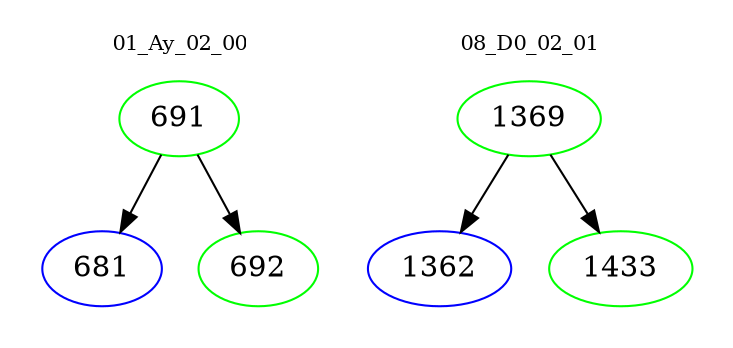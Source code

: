 digraph{
subgraph cluster_0 {
color = white
label = "01_Ay_02_00";
fontsize=10;
T0_691 [label="691", color="green"]
T0_691 -> T0_681 [color="black"]
T0_681 [label="681", color="blue"]
T0_691 -> T0_692 [color="black"]
T0_692 [label="692", color="green"]
}
subgraph cluster_1 {
color = white
label = "08_D0_02_01";
fontsize=10;
T1_1369 [label="1369", color="green"]
T1_1369 -> T1_1362 [color="black"]
T1_1362 [label="1362", color="blue"]
T1_1369 -> T1_1433 [color="black"]
T1_1433 [label="1433", color="green"]
}
}
